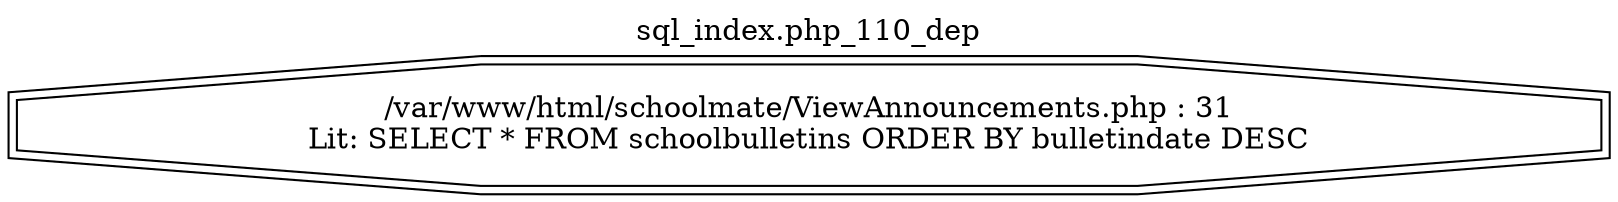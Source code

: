 digraph cfg {
  label="sql_index.php_110_dep";
  labelloc=t;
  n1 [shape=doubleoctagon, label="/var/www/html/schoolmate/ViewAnnouncements.php : 31\nLit: SELECT * FROM schoolbulletins ORDER BY bulletindate DESC\n"];
}
